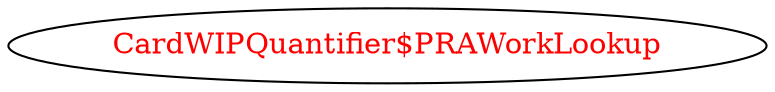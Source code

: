 digraph dependencyGraph {
 concentrate=true;
 ranksep="2.0";
 rankdir="LR"; 
 splines="ortho";
"CardWIPQuantifier$PRAWorkLookup" [fontcolor="red"];
}